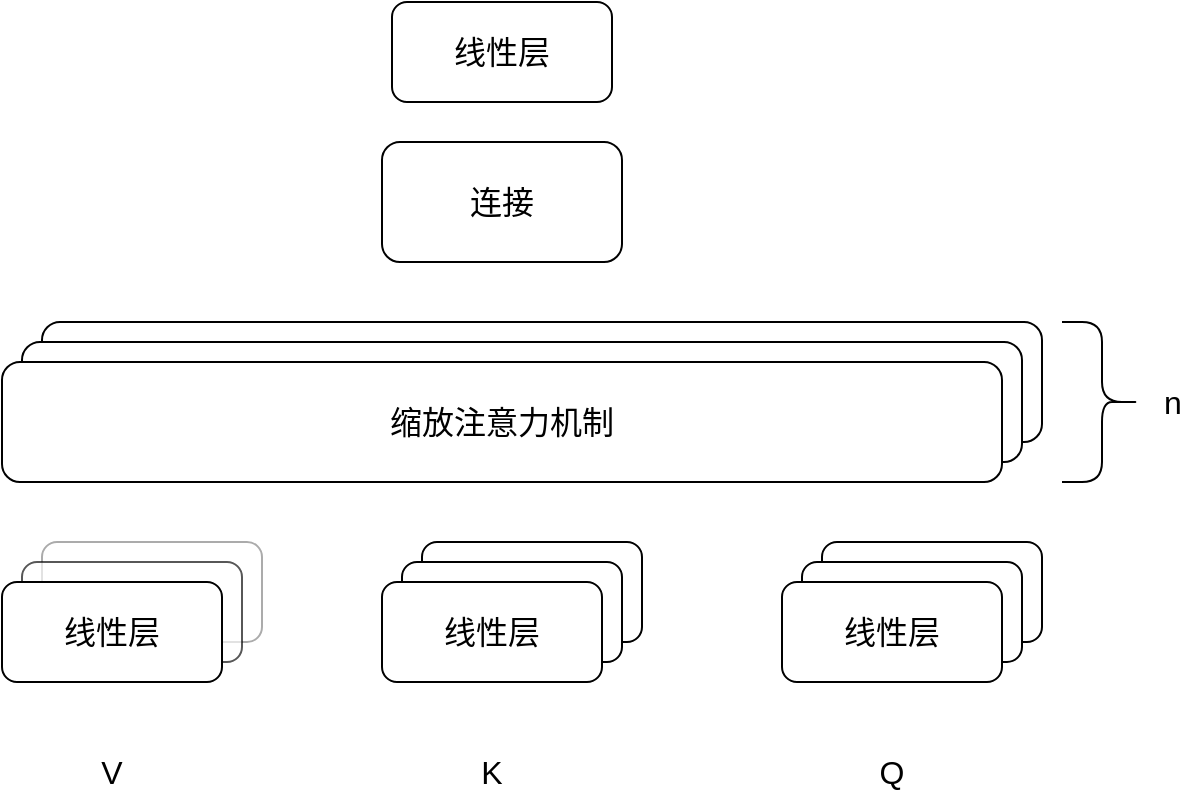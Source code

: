 <mxfile version="24.4.0" type="github">
  <diagram name="第 1 页" id="X00CZErsw5lxIn04xf_R">
    <mxGraphModel dx="1213" dy="631" grid="1" gridSize="10" guides="1" tooltips="1" connect="1" arrows="1" fold="1" page="1" pageScale="1" pageWidth="827" pageHeight="1169" math="0" shadow="0">
      <root>
        <mxCell id="0" />
        <mxCell id="1" parent="0" />
        <mxCell id="4k-sA4LPTLcVA16bypzs-111" value="" style="rounded=1;whiteSpace=wrap;html=1;fontSize=16;" vertex="1" parent="1">
          <mxGeometry x="170" y="180" width="500" height="60" as="geometry" />
        </mxCell>
        <mxCell id="4k-sA4LPTLcVA16bypzs-110" value="" style="rounded=1;whiteSpace=wrap;html=1;fontSize=16;" vertex="1" parent="1">
          <mxGeometry x="160" y="190" width="500" height="60" as="geometry" />
        </mxCell>
        <mxCell id="4k-sA4LPTLcVA16bypzs-102" value="" style="rounded=1;whiteSpace=wrap;html=1;fontSize=16;opacity=33;" vertex="1" parent="1">
          <mxGeometry x="170" y="290" width="110" height="50" as="geometry" />
        </mxCell>
        <mxCell id="4k-sA4LPTLcVA16bypzs-101" value="" style="rounded=1;whiteSpace=wrap;html=1;fontSize=16;textShadow=1;opacity=66;" vertex="1" parent="1">
          <mxGeometry x="160" y="300" width="110" height="50" as="geometry" />
        </mxCell>
        <mxCell id="4k-sA4LPTLcVA16bypzs-90" value="线性层" style="rounded=1;whiteSpace=wrap;html=1;fontSize=16;" vertex="1" parent="1">
          <mxGeometry x="150" y="310" width="110" height="50" as="geometry" />
        </mxCell>
        <mxCell id="4k-sA4LPTLcVA16bypzs-93" value="缩放注意力机制" style="rounded=1;whiteSpace=wrap;html=1;fontSize=16;" vertex="1" parent="1">
          <mxGeometry x="150" y="200" width="500" height="60" as="geometry" />
        </mxCell>
        <mxCell id="4k-sA4LPTLcVA16bypzs-94" value="连接" style="rounded=1;whiteSpace=wrap;html=1;fontSize=16;" vertex="1" parent="1">
          <mxGeometry x="340" y="90" width="120" height="60" as="geometry" />
        </mxCell>
        <mxCell id="4k-sA4LPTLcVA16bypzs-98" value="线性层" style="rounded=1;whiteSpace=wrap;html=1;fontSize=16;" vertex="1" parent="1">
          <mxGeometry x="345" y="20" width="110" height="50" as="geometry" />
        </mxCell>
        <mxCell id="4k-sA4LPTLcVA16bypzs-103" value="" style="rounded=1;whiteSpace=wrap;html=1;fontSize=16;" vertex="1" parent="1">
          <mxGeometry x="360" y="290" width="110" height="50" as="geometry" />
        </mxCell>
        <mxCell id="4k-sA4LPTLcVA16bypzs-104" value="" style="rounded=1;whiteSpace=wrap;html=1;fontSize=16;" vertex="1" parent="1">
          <mxGeometry x="350" y="300" width="110" height="50" as="geometry" />
        </mxCell>
        <mxCell id="4k-sA4LPTLcVA16bypzs-105" value="线性层" style="rounded=1;whiteSpace=wrap;html=1;fontSize=16;" vertex="1" parent="1">
          <mxGeometry x="340" y="310" width="110" height="50" as="geometry" />
        </mxCell>
        <mxCell id="4k-sA4LPTLcVA16bypzs-106" value="" style="rounded=1;whiteSpace=wrap;html=1;fontSize=16;" vertex="1" parent="1">
          <mxGeometry x="560" y="290" width="110" height="50" as="geometry" />
        </mxCell>
        <mxCell id="4k-sA4LPTLcVA16bypzs-107" value="" style="rounded=1;whiteSpace=wrap;html=1;fontSize=16;" vertex="1" parent="1">
          <mxGeometry x="550" y="300" width="110" height="50" as="geometry" />
        </mxCell>
        <mxCell id="4k-sA4LPTLcVA16bypzs-108" value="线性层" style="rounded=1;whiteSpace=wrap;html=1;fontSize=16;" vertex="1" parent="1">
          <mxGeometry x="540" y="310" width="110" height="50" as="geometry" />
        </mxCell>
        <mxCell id="4k-sA4LPTLcVA16bypzs-113" value="" style="shape=curlyBracket;whiteSpace=wrap;html=1;rounded=1;flipH=1;labelPosition=right;verticalLabelPosition=middle;align=left;verticalAlign=middle;fontSize=16;" vertex="1" parent="1">
          <mxGeometry x="680" y="180" width="40" height="80" as="geometry" />
        </mxCell>
        <mxCell id="4k-sA4LPTLcVA16bypzs-115" value="n" style="text;html=1;align=center;verticalAlign=middle;resizable=0;points=[];autosize=1;strokeColor=none;fillColor=none;rotation=0;fontSize=16;" vertex="1" parent="1">
          <mxGeometry x="720" y="205" width="30" height="30" as="geometry" />
        </mxCell>
        <mxCell id="4k-sA4LPTLcVA16bypzs-116" value="V" style="text;html=1;align=center;verticalAlign=middle;whiteSpace=wrap;rounded=0;fontSize=16;" vertex="1" parent="1">
          <mxGeometry x="175" y="390" width="60" height="30" as="geometry" />
        </mxCell>
        <mxCell id="4k-sA4LPTLcVA16bypzs-117" value="K" style="text;html=1;align=center;verticalAlign=middle;whiteSpace=wrap;rounded=0;fontSize=16;" vertex="1" parent="1">
          <mxGeometry x="365" y="390" width="60" height="30" as="geometry" />
        </mxCell>
        <mxCell id="4k-sA4LPTLcVA16bypzs-118" value="Q" style="text;html=1;align=center;verticalAlign=middle;whiteSpace=wrap;rounded=0;fontSize=16;" vertex="1" parent="1">
          <mxGeometry x="565" y="390" width="60" height="30" as="geometry" />
        </mxCell>
      </root>
    </mxGraphModel>
  </diagram>
</mxfile>
